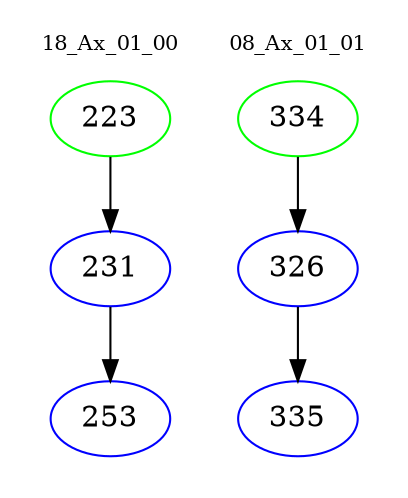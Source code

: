 digraph{
subgraph cluster_0 {
color = white
label = "18_Ax_01_00";
fontsize=10;
T0_223 [label="223", color="green"]
T0_223 -> T0_231 [color="black"]
T0_231 [label="231", color="blue"]
T0_231 -> T0_253 [color="black"]
T0_253 [label="253", color="blue"]
}
subgraph cluster_1 {
color = white
label = "08_Ax_01_01";
fontsize=10;
T1_334 [label="334", color="green"]
T1_334 -> T1_326 [color="black"]
T1_326 [label="326", color="blue"]
T1_326 -> T1_335 [color="black"]
T1_335 [label="335", color="blue"]
}
}
